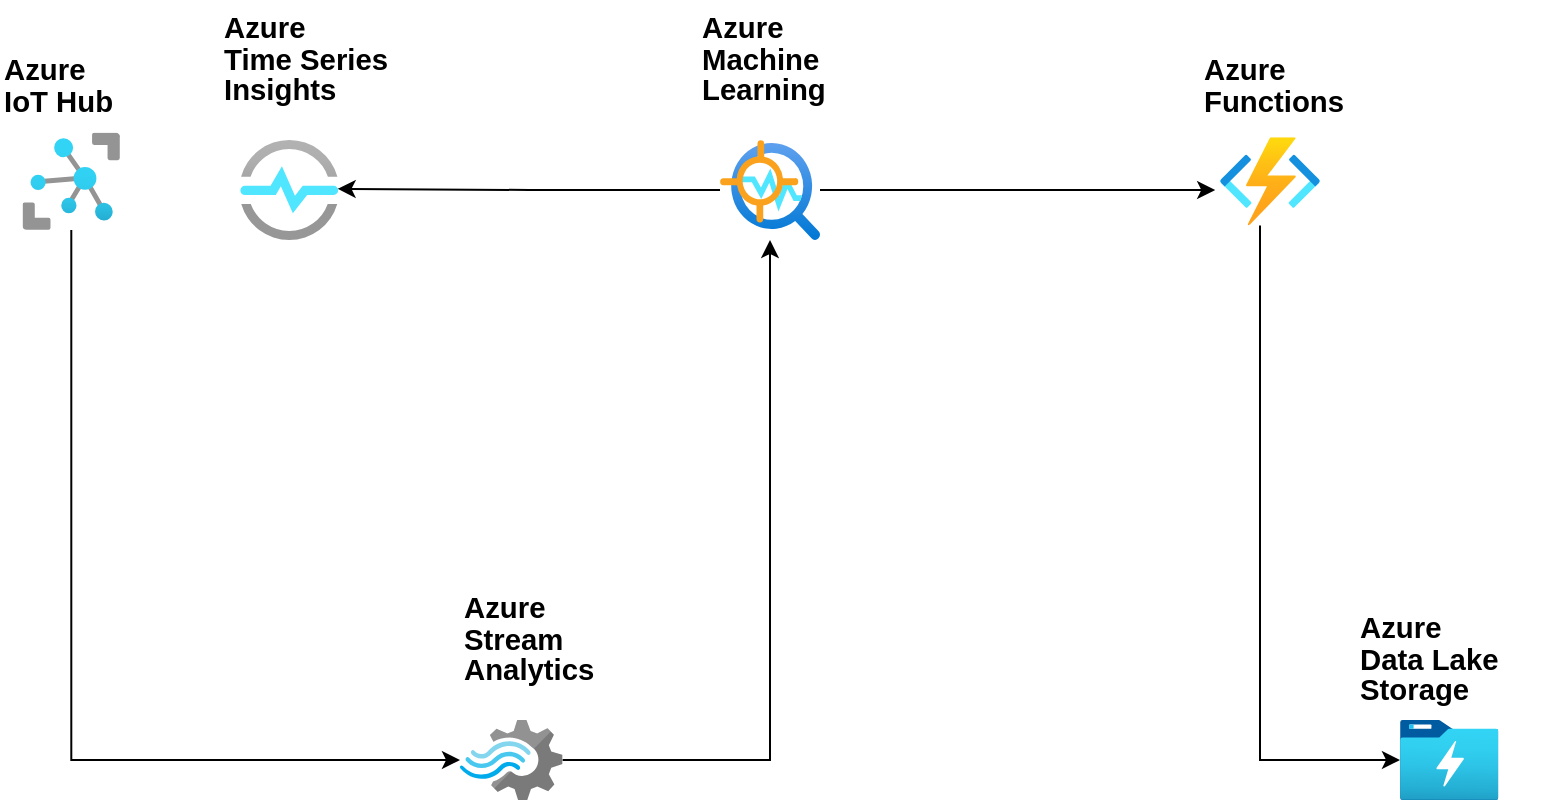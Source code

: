 <mxfile version="24.4.0" type="device">
  <diagram id="C5RBs43oDa-KdzZeNtuy" name="Page-1">
    <mxGraphModel dx="1050" dy="1691" grid="1" gridSize="10" guides="1" tooltips="1" connect="1" arrows="1" fold="1" page="1" pageScale="1" pageWidth="827" pageHeight="1169" math="0" shadow="0">
      <root>
        <mxCell id="WIyWlLk6GJQsqaUBKTNV-0" />
        <mxCell id="WIyWlLk6GJQsqaUBKTNV-1" parent="WIyWlLk6GJQsqaUBKTNV-0" />
        <mxCell id="XpfgwTlZuxwArtDL-sGb-11" style="edgeStyle=orthogonalEdgeStyle;rounded=0;orthogonalLoop=1;jettySize=auto;html=1;" edge="1" parent="WIyWlLk6GJQsqaUBKTNV-1" source="XpfgwTlZuxwArtDL-sGb-0" target="XpfgwTlZuxwArtDL-sGb-2">
          <mxGeometry relative="1" as="geometry">
            <Array as="points">
              <mxPoint x="46" y="330" />
            </Array>
          </mxGeometry>
        </mxCell>
        <object label="" nazwa="Azure IoT Hub" id="XpfgwTlZuxwArtDL-sGb-0">
          <mxCell style="image;aspect=fixed;html=1;points=[];align=center;fontSize=12;image=img/lib/azure2/iot/IoT_Hub.svg;labelBackgroundColor=none;noLabel=0;" vertex="1" parent="WIyWlLk6GJQsqaUBKTNV-1">
            <mxGeometry x="21.28" y="16.28" width="48.72" height="48.72" as="geometry" />
          </mxCell>
        </object>
        <mxCell id="XpfgwTlZuxwArtDL-sGb-1" value="" style="image;aspect=fixed;html=1;points=[];align=center;fontSize=12;image=img/lib/azure2/iot/Time_Series_Insights_Environments.svg;labelBackgroundColor=none;" vertex="1" parent="WIyWlLk6GJQsqaUBKTNV-1">
          <mxGeometry x="130" y="20" width="49.26" height="50" as="geometry" />
        </mxCell>
        <mxCell id="XpfgwTlZuxwArtDL-sGb-12" style="edgeStyle=orthogonalEdgeStyle;rounded=0;orthogonalLoop=1;jettySize=auto;html=1;" edge="1" parent="WIyWlLk6GJQsqaUBKTNV-1" source="XpfgwTlZuxwArtDL-sGb-2" target="XpfgwTlZuxwArtDL-sGb-3">
          <mxGeometry relative="1" as="geometry" />
        </mxCell>
        <mxCell id="XpfgwTlZuxwArtDL-sGb-2" value="" style="image;sketch=0;aspect=fixed;html=1;points=[];align=center;fontSize=12;image=img/lib/mscae/Stream_Analytics.svg;labelBackgroundColor=none;" vertex="1" parent="WIyWlLk6GJQsqaUBKTNV-1">
          <mxGeometry x="240" y="310" width="51.28" height="40" as="geometry" />
        </mxCell>
        <mxCell id="XpfgwTlZuxwArtDL-sGb-3" value="" style="image;aspect=fixed;html=1;points=[];align=center;fontSize=12;image=img/lib/azure2/ai_machine_learning/Anomaly_Detector.svg;labelBackgroundColor=none;" vertex="1" parent="WIyWlLk6GJQsqaUBKTNV-1">
          <mxGeometry x="370" y="20" width="50" height="50" as="geometry" />
        </mxCell>
        <mxCell id="XpfgwTlZuxwArtDL-sGb-10" style="edgeStyle=orthogonalEdgeStyle;rounded=0;orthogonalLoop=1;jettySize=auto;html=1;" edge="1" parent="WIyWlLk6GJQsqaUBKTNV-1" source="XpfgwTlZuxwArtDL-sGb-4" target="XpfgwTlZuxwArtDL-sGb-5">
          <mxGeometry relative="1" as="geometry">
            <Array as="points">
              <mxPoint x="640" y="330" />
            </Array>
          </mxGeometry>
        </mxCell>
        <mxCell id="XpfgwTlZuxwArtDL-sGb-4" value="" style="image;aspect=fixed;html=1;points=[];align=center;fontSize=12;image=img/lib/azure2/compute/Function_Apps.svg;labelBackgroundColor=none;" vertex="1" parent="WIyWlLk6GJQsqaUBKTNV-1">
          <mxGeometry x="620" y="18.58" width="50" height="44.11" as="geometry" />
        </mxCell>
        <mxCell id="XpfgwTlZuxwArtDL-sGb-5" value="" style="image;aspect=fixed;html=1;points=[];align=center;fontSize=12;image=img/lib/azure2/storage/Data_Lake_Storage_Gen1.svg;labelBackgroundColor=none;" vertex="1" parent="WIyWlLk6GJQsqaUBKTNV-1">
          <mxGeometry x="710" y="310" width="49.23" height="40" as="geometry" />
        </mxCell>
        <mxCell id="XpfgwTlZuxwArtDL-sGb-16" style="edgeStyle=orthogonalEdgeStyle;rounded=0;orthogonalLoop=1;jettySize=auto;html=1;entryX=0.991;entryY=0.488;entryDx=0;entryDy=0;entryPerimeter=0;" edge="1" parent="WIyWlLk6GJQsqaUBKTNV-1" source="XpfgwTlZuxwArtDL-sGb-3" target="XpfgwTlZuxwArtDL-sGb-1">
          <mxGeometry relative="1" as="geometry" />
        </mxCell>
        <mxCell id="XpfgwTlZuxwArtDL-sGb-22" value="&lt;b&gt;&lt;span style=&quot;font-size:11.0pt;line-height:107%;&#xa;font-family:&amp;quot;Calibri&amp;quot;,sans-serif;mso-ascii-theme-font:minor-latin;mso-fareast-font-family:&#xa;Calibri;mso-fareast-theme-font:minor-latin;mso-hansi-theme-font:minor-latin;&#xa;mso-bidi-font-family:&amp;quot;Times New Roman&amp;quot;;mso-bidi-theme-font:minor-bidi;&#xa;mso-ansi-language:PL;mso-fareast-language:EN-US;mso-bidi-language:AR-SA&quot;&gt;Azure&#xa;Stream Analytics&lt;/span&gt;&lt;/b&gt;" style="text;whiteSpace=wrap;html=1;" vertex="1" parent="WIyWlLk6GJQsqaUBKTNV-1">
          <mxGeometry x="240" y="240" width="70" height="60" as="geometry" />
        </mxCell>
        <mxCell id="XpfgwTlZuxwArtDL-sGb-23" value="&lt;b&gt;&lt;span style=&quot;font-size:11.0pt;line-height:107%;&#xa;font-family:&amp;quot;Calibri&amp;quot;,sans-serif;mso-ascii-theme-font:minor-latin;mso-fareast-font-family:&#xa;Calibri;mso-fareast-theme-font:minor-latin;mso-hansi-theme-font:minor-latin;&#xa;mso-bidi-font-family:&amp;quot;Times New Roman&amp;quot;;mso-bidi-theme-font:minor-bidi;&#xa;mso-ansi-language:PL;mso-fareast-language:EN-US;mso-bidi-language:AR-SA&quot;&gt;Azure&#xa;Machine Learning&lt;/span&gt;&lt;/b&gt;" style="text;whiteSpace=wrap;html=1;" vertex="1" parent="WIyWlLk6GJQsqaUBKTNV-1">
          <mxGeometry x="359" y="-50" width="110" height="60" as="geometry" />
        </mxCell>
        <mxCell id="XpfgwTlZuxwArtDL-sGb-24" value="&lt;b&gt;&lt;span style=&quot;font-size:11.0pt;line-height:107%;&#xa;font-family:&amp;quot;Calibri&amp;quot;,sans-serif;mso-ascii-theme-font:minor-latin;mso-fareast-font-family:&#xa;Calibri;mso-fareast-theme-font:minor-latin;mso-hansi-theme-font:minor-latin;&#xa;mso-bidi-font-family:&amp;quot;Times New Roman&amp;quot;;mso-bidi-theme-font:minor-bidi;&#xa;mso-ansi-language:PL;mso-fareast-language:EN-US;mso-bidi-language:AR-SA&quot;&gt;Azure&#xa;Functions&lt;/span&gt;&lt;/b&gt;" style="text;whiteSpace=wrap;html=1;" vertex="1" parent="WIyWlLk6GJQsqaUBKTNV-1">
          <mxGeometry x="610" y="-28.72" width="100" height="60" as="geometry" />
        </mxCell>
        <mxCell id="XpfgwTlZuxwArtDL-sGb-25" value="&lt;b&gt;&lt;span style=&quot;font-size:11.0pt;line-height:107%;&#xa;font-family:&amp;quot;Calibri&amp;quot;,sans-serif;mso-ascii-theme-font:minor-latin;mso-fareast-font-family:&#xa;Calibri;mso-fareast-theme-font:minor-latin;mso-hansi-theme-font:minor-latin;&#xa;mso-bidi-font-family:&amp;quot;Times New Roman&amp;quot;;mso-bidi-theme-font:minor-bidi;&#xa;mso-ansi-language:PL;mso-fareast-language:EN-US;mso-bidi-language:AR-SA&quot;&gt;Azure&#xa;Data Lake Storage&lt;/span&gt;&lt;/b&gt;" style="text;whiteSpace=wrap;html=1;" vertex="1" parent="WIyWlLk6GJQsqaUBKTNV-1">
          <mxGeometry x="688.12" y="250" width="93" height="60" as="geometry" />
        </mxCell>
        <mxCell id="XpfgwTlZuxwArtDL-sGb-26" value="&lt;b&gt;&lt;span style=&quot;font-size:11.0pt;line-height:107%;&#xa;font-family:&amp;quot;Calibri&amp;quot;,sans-serif;mso-ascii-theme-font:minor-latin;mso-fareast-font-family:&#xa;Calibri;mso-fareast-theme-font:minor-latin;mso-hansi-theme-font:minor-latin;&#xa;mso-bidi-font-family:&amp;quot;Times New Roman&amp;quot;;mso-bidi-theme-font:minor-bidi;&#xa;mso-ansi-language:PL;mso-fareast-language:EN-US;mso-bidi-language:AR-SA&quot;&gt;Azure&#xa;Time Series Insights&lt;/span&gt;&lt;/b&gt;" style="text;whiteSpace=wrap;html=1;" vertex="1" parent="WIyWlLk6GJQsqaUBKTNV-1">
          <mxGeometry x="120" y="-50" width="90" height="60" as="geometry" />
        </mxCell>
        <mxCell id="XpfgwTlZuxwArtDL-sGb-27" value="&lt;b&gt;&lt;span style=&quot;font-size:11.0pt;line-height:107%;&#xa;font-family:&amp;quot;Calibri&amp;quot;,sans-serif;mso-ascii-theme-font:minor-latin;mso-fareast-font-family:&#xa;Calibri;mso-fareast-theme-font:minor-latin;mso-hansi-theme-font:minor-latin;&#xa;mso-bidi-font-family:&amp;quot;Times New Roman&amp;quot;;mso-bidi-theme-font:minor-bidi;&#xa;mso-ansi-language:PL;mso-fareast-language:EN-US;mso-bidi-language:AR-SA&quot;&gt;Azure&#xa;IoT Hub&lt;/span&gt;&lt;/b&gt;" style="text;whiteSpace=wrap;html=1;" vertex="1" parent="WIyWlLk6GJQsqaUBKTNV-1">
          <mxGeometry x="10.0" y="-28.72" width="90" height="60" as="geometry" />
        </mxCell>
        <mxCell id="XpfgwTlZuxwArtDL-sGb-28" style="edgeStyle=orthogonalEdgeStyle;rounded=0;orthogonalLoop=1;jettySize=auto;html=1;entryX=-0.048;entryY=0.599;entryDx=0;entryDy=0;entryPerimeter=0;" edge="1" parent="WIyWlLk6GJQsqaUBKTNV-1" source="XpfgwTlZuxwArtDL-sGb-3" target="XpfgwTlZuxwArtDL-sGb-4">
          <mxGeometry relative="1" as="geometry" />
        </mxCell>
      </root>
    </mxGraphModel>
  </diagram>
</mxfile>
